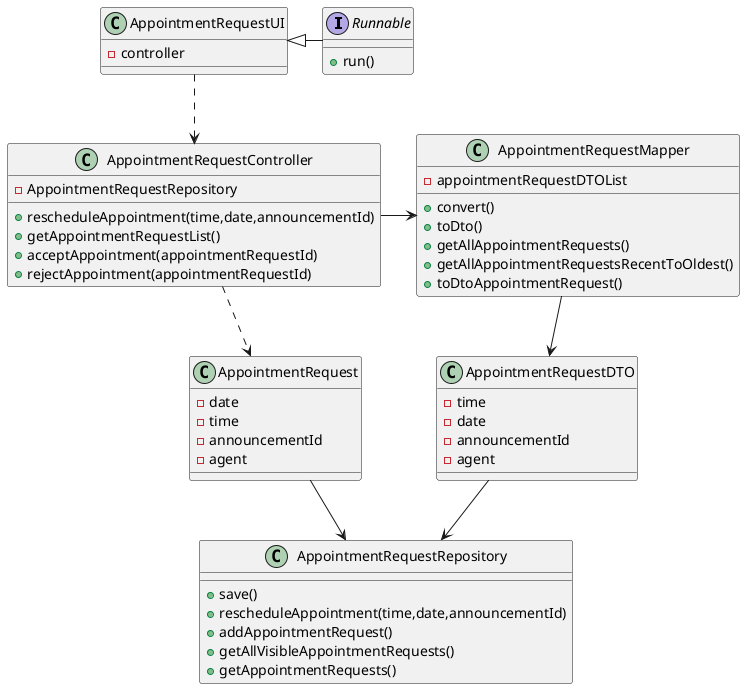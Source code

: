 @startuml

interface Runnable {

    + run()
}

class AppointmentRequestUI {
    - controller
}

class AppointmentRequestController {

    - AppointmentRequestRepository
    + rescheduleAppointment(time,date,announcementId)
    + getAppointmentRequestList()
    + acceptAppointment(appointmentRequestId)
    + rejectAppointment(appointmentRequestId)


}

class AppointmentRequest {

    -date
    -time
    -announcementId
    -agent
}


class AppointmentRequestRepository {

    + save()
    + rescheduleAppointment(time,date,announcementId)
    + addAppointmentRequest()
    + getAllVisibleAppointmentRequests()
    + getAppointmentRequests()
}

class AppointmentRequestDTO {

    - time
    - date
    - announcementId
    - agent
}
class AppointmentRequestMapper {

    - appointmentRequestDTOList
    + convert()
    + toDto()
    + getAllAppointmentRequests()
    + getAllAppointmentRequestsRecentToOldest()
    + toDtoAppointmentRequest()
}


Runnable -left-|> AppointmentRequestUI
AppointmentRequestUI ..> AppointmentRequestController
AppointmentRequestController -> AppointmentRequestMapper
AppointmentRequestMapper -> AppointmentRequestDTO
AppointmentRequestDTO -> AppointmentRequestRepository
AppointmentRequestController ..> AppointmentRequest
AppointmentRequest --> AppointmentRequestRepository

@enduml